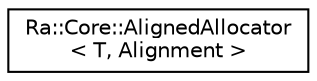 digraph "Graphical Class Hierarchy"
{
 // INTERACTIVE_SVG=YES
 // LATEX_PDF_SIZE
  edge [fontname="Helvetica",fontsize="10",labelfontname="Helvetica",labelfontsize="10"];
  node [fontname="Helvetica",fontsize="10",shape=record];
  rankdir="LR";
  Node0 [label="Ra::Core::AlignedAllocator\l\< T, Alignment \>",height=0.2,width=0.4,color="black", fillcolor="white", style="filled",URL="$classRa_1_1Core_1_1AlignedAllocator.html",tooltip=" "];
}
